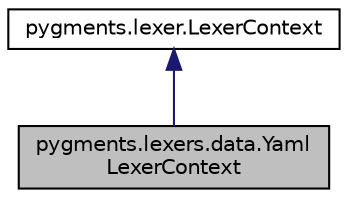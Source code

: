 digraph "pygments.lexers.data.YamlLexerContext"
{
 // LATEX_PDF_SIZE
  edge [fontname="Helvetica",fontsize="10",labelfontname="Helvetica",labelfontsize="10"];
  node [fontname="Helvetica",fontsize="10",shape=record];
  Node1 [label="pygments.lexers.data.Yaml\lLexerContext",height=0.2,width=0.4,color="black", fillcolor="grey75", style="filled", fontcolor="black",tooltip=" "];
  Node2 -> Node1 [dir="back",color="midnightblue",fontsize="10",style="solid",fontname="Helvetica"];
  Node2 [label="pygments.lexer.LexerContext",height=0.2,width=0.4,color="black", fillcolor="white", style="filled",URL="$classpygments_1_1lexer_1_1LexerContext.html",tooltip=" "];
}

